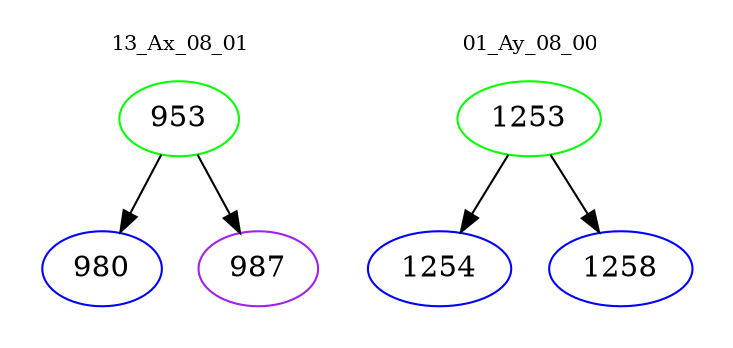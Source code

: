 digraph{
subgraph cluster_0 {
color = white
label = "13_Ax_08_01";
fontsize=10;
T0_953 [label="953", color="green"]
T0_953 -> T0_980 [color="black"]
T0_980 [label="980", color="blue"]
T0_953 -> T0_987 [color="black"]
T0_987 [label="987", color="purple"]
}
subgraph cluster_1 {
color = white
label = "01_Ay_08_00";
fontsize=10;
T1_1253 [label="1253", color="green"]
T1_1253 -> T1_1254 [color="black"]
T1_1254 [label="1254", color="blue"]
T1_1253 -> T1_1258 [color="black"]
T1_1258 [label="1258", color="blue"]
}
}
